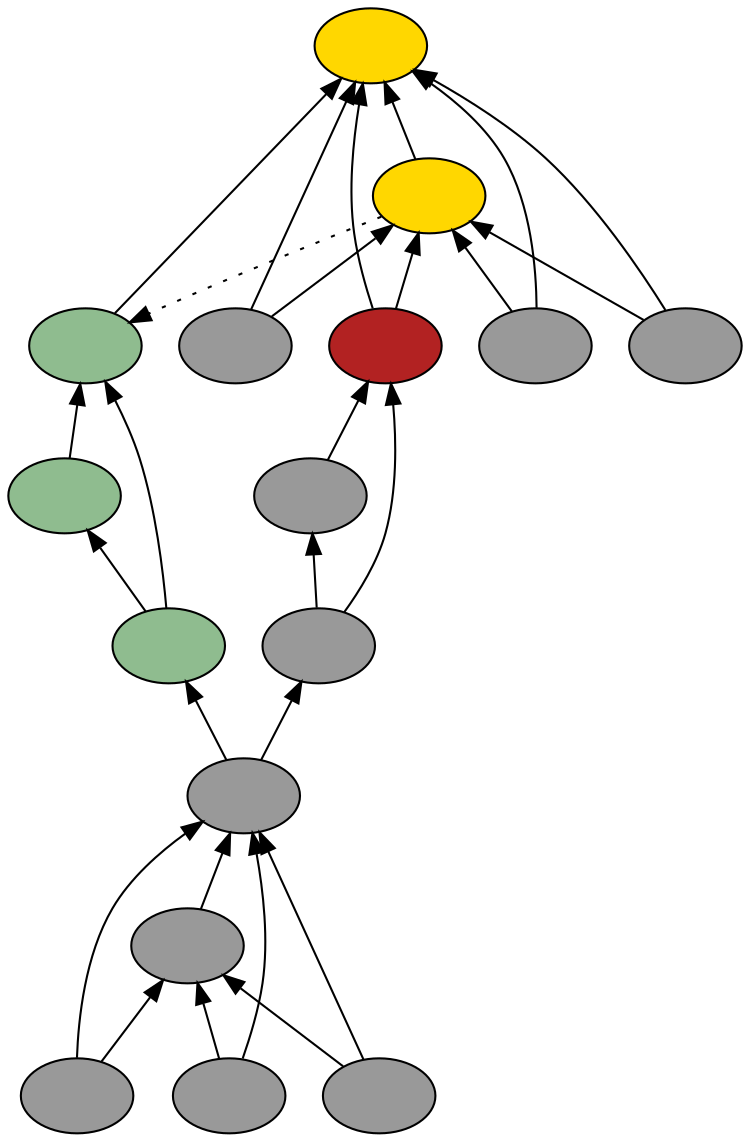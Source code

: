 digraph {
rankdir=BT
fontsize=24
subgraph clster1 {
subgraph clster2 {
"44708496"["fillcolor"="grey60" "fontsize"="24" "label"="" "shape"="ellipse" "style"="filled" ]
"52341248"["fillcolor"="grey60" "fontsize"="24" "label"="" "shape"="ellipse" "style"="filled" ]
"45671424"["fillcolor"="grey60" "fontsize"="24" "label"="" "shape"="ellipse" "style"="filled" ]
"44783120"["fillcolor"="grey60" "fontsize"="24" "label"="" "shape"="ellipse" "style"="filled" ]
"49423840"["fillcolor"="grey60" "fontsize"="24" "label"="" "shape"="ellipse" "style"="filled" ]
}

subgraph clster3 {
"39368448"["fillcolor"="gold" "fontsize"="24" "label"="" "shape"="ellipse" "style"="filled" ]
"41866000"["fillcolor"="gold" "fontsize"="24" "label"="" "shape"="ellipse" "style"="filled" ]
"41425952"["fillcolor"="grey60" "fontsize"="24" "label"="" "shape"="ellipse" "style"="filled" ]
"42065808"["fillcolor"="firebrick" "fontsize"="24" "label"="" "shape"="ellipse" "style"="filled" ]
"41862880"["fillcolor"="grey60" "fontsize"="24" "label"="" "shape"="ellipse" "style"="filled" ]
"41891216"["fillcolor"="grey60" "fontsize"="24" "label"="" "shape"="ellipse" "style"="filled" ]
"40466096"["fillcolor"="grey60" "fontsize"="24" "label"="" "shape"="ellipse" "style"="filled" ]
"44684320"["fillcolor"="grey60" "fontsize"="24" "label"="" "shape"="ellipse" "style"="filled" ]
}

}

subgraph clster4 {
"41497248"["fillcolor"="darkseagreen" "fontsize"="24" "label"="" "shape"="ellipse" "style"="filled" ]
"43605376"["fillcolor"="darkseagreen" "fontsize"="24" "label"="" "shape"="ellipse" "style"="filled" ]
"42299664"["fillcolor"="darkseagreen" "fontsize"="24" "label"="" "shape"="ellipse" "style"="filled" ]
}

"41425952" -> "39368448"["arrowhead"="normal" "color"="black" "constraint"="true" "style"="solid" ]
"41425952" -> "41866000"["arrowhead"="normal" "color"="black" "constraint"="true" "style"="solid" ]
"42065808" -> "39368448"["arrowhead"="normal" "color"="black" "constraint"="true" "style"="solid" ]
"42065808" -> "41866000"["arrowhead"="normal" "color"="black" "constraint"="true" "style"="solid" ]
"41891216" -> "42065808"["arrowhead"="normal" "color"="black" "constraint"="true" "style"="solid" ]
"41891216" -> "41862880"["arrowhead"="normal" "color"="black" "constraint"="true" "style"="solid" ]
"44708496" -> "41891216"["arrowhead"="normal" "color"="black" "constraint"="true" "style"="solid" ]
"41862880" -> "42065808"["arrowhead"="normal" "color"="black" "constraint"="true" "style"="solid" ]
"40466096" -> "39368448"["arrowhead"="normal" "color"="black" "constraint"="true" "style"="solid" ]
"40466096" -> "41866000"["arrowhead"="normal" "color"="black" "constraint"="true" "style"="solid" ]
"44684320" -> "39368448"["arrowhead"="normal" "color"="black" "constraint"="true" "style"="solid" ]
"44684320" -> "41866000"["arrowhead"="normal" "color"="black" "constraint"="true" "style"="solid" ]
"41866000" -> "39368448"["arrowhead"="normal" "color"="black" "constraint"="true" "style"="solid" ]
"41497248" -> "39368448"["arrowhead"="normal" "color"="black" "constraint"="true" "style"="solid" ]
"41866000" -> "41497248"["arrowhead"="normal" "color"="black" "constraint"="false" "style"="dotted" ]
"42299664" -> "41497248"["arrowhead"="normal" "color"="black" "constraint"="true" "style"="solid" ]
"42299664" -> "43605376"["arrowhead"="normal" "color"="black" "constraint"="true" "style"="solid" ]
"44708496" -> "42299664"["arrowhead"="normal" "color"="black" "constraint"="true" "style"="solid" ]
"43605376" -> "41497248"["arrowhead"="normal" "color"="black" "constraint"="true" "style"="solid" ]
"45671424" -> "44708496"["arrowhead"="normal" "color"="black" "constraint"="true" "style"="solid" ]
"45671424" -> "52341248"["arrowhead"="normal" "color"="black" "constraint"="true" "style"="solid" ]
"44783120" -> "44708496"["arrowhead"="normal" "color"="black" "constraint"="true" "style"="solid" ]
"44783120" -> "52341248"["arrowhead"="normal" "color"="black" "constraint"="true" "style"="solid" ]
"49423840" -> "44708496"["arrowhead"="normal" "color"="black" "constraint"="true" "style"="solid" ]
"49423840" -> "52341248"["arrowhead"="normal" "color"="black" "constraint"="true" "style"="solid" ]
"52341248" -> "44708496"["arrowhead"="normal" "color"="black" "constraint"="true" "style"="solid" ]

}